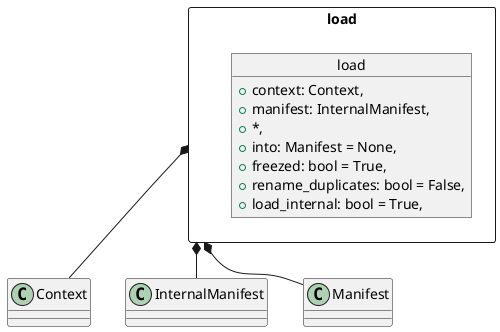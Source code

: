 @startuml
package load <<Rectangle>> {

    object load {
        +context: Context,
        +manifest: InternalManifest,
        +*,
        +into: Manifest = None,
        +freezed: bool = True,
        +rename_duplicates: bool = False,
        +load_internal: bool = True,

    }
}

load *-- Context
load *-- InternalManifest
load *-- Manifest
@enduml
